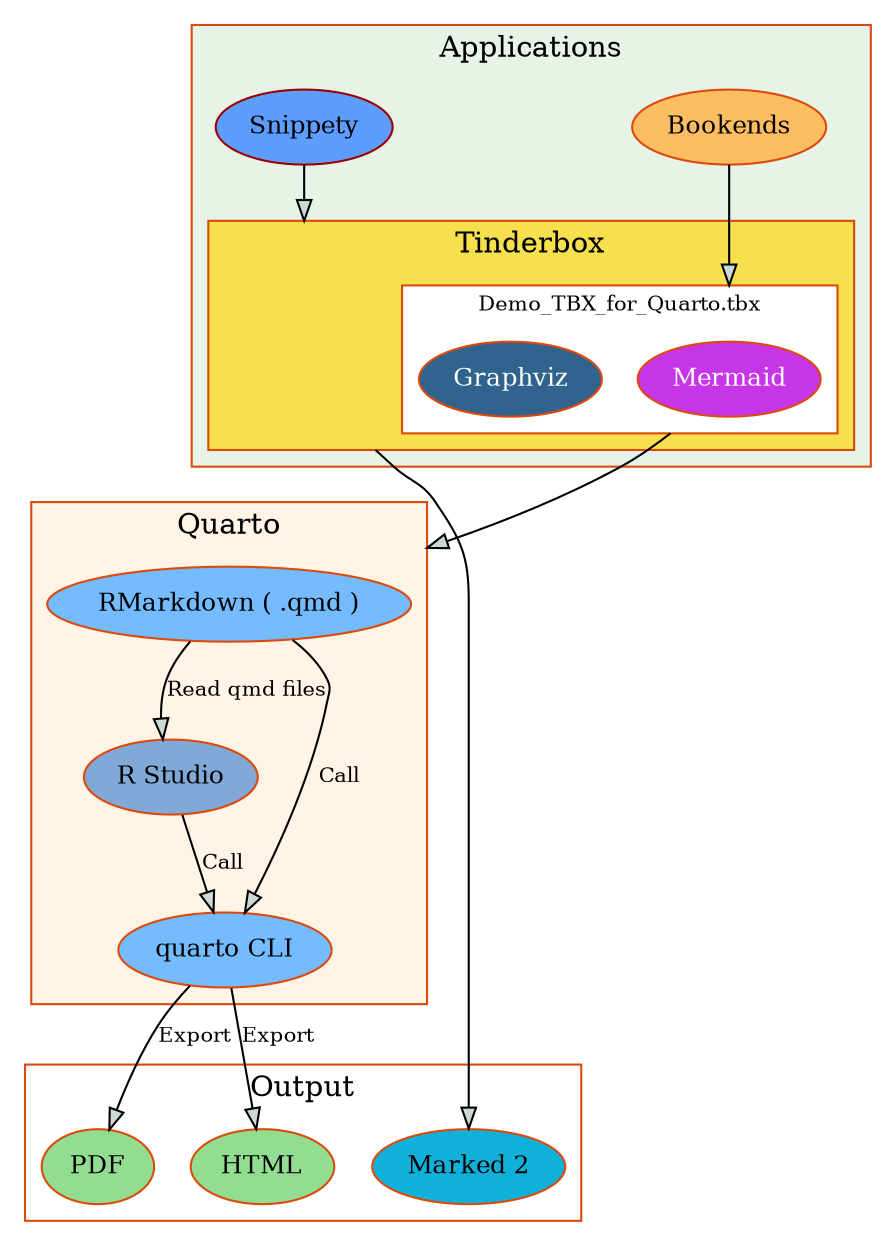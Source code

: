 digraph {
    layout=dot
    compound=true
    graph [charset = "UTF-8" splines = "spline" ];
subgraph cluster_A{
                label="Applications"
                spline="curved"
                color="#dc490b"
                penwidth="1"
                style="filled"
                fillcolor="#e7f3e7"
                fontcolor="#000000"
                fontsize="14"
        A B 

        subgraph cluster_B{
                    label="Tinderbox"
                    color="#dc490b"
                    penwidth="1"
                    style="filled"
                    fillcolor="#f6e04d"
                    fontcolor="#000000"
                    fontsize="14"
                    URL="https://www.eastgate.com/Tinderbox/"
        C 

        subgraph cluster_C{
                        label="Demo_TBX_for_Quarto.tbx"
                        color="#dc490b"
                        penwidth="1"
                        style="filled"
                        fillcolor="#ffffff"
                        fontcolor="#000000"
                        fontsize="10"
                        URL="https://github.com/fryagbye/tinderboxwithquarto"
        D E 
}

}

}

subgraph cluster_D{
                label="Quarto"
                color="#dc490b"
                penwidth="1"
                style="filled"
                fillcolor="#fff4e6"
                fontcolor="#000000"
                fontsize="14"
        F G H 
}

subgraph cluster_E{
                label="Output"
                color="#dc490b"
                penwidth="1"
                style="filled"
                fillcolor="#ffffff"
                fontcolor="#000000"
                fontsize="14"
        I J K 
}


A [ style="filled"  label="Bookends" colorscheme="Blues8", color="#dc490b", penwidth="1", fillcolor="#fcbd63", fontcolor="#000000", fontsize="12", URL="https://www.sonnysoftware.com/bookends-for-mac"]
B [ style="filled"  label="Snippety" colorscheme="Blues8", color="#990000", penwidth="1", fillcolor="#5c9dfe", fontcolor="#000000", fontsize="12", URL="https://snippety.app/"]
C [ style="invis"  label="dummy" colorscheme="Blues8", color="#dc490b", penwidth="1", fillcolor="#ffffff", fontcolor="#000000", fontsize="12"]
D [ style="filled"  label="Mermaid" colorscheme="Blues8", color="#dc490b", penwidth="1", fillcolor="#c735e9", fontcolor="#ffffff", fontsize="12", URL="https://mermaid.js.org/"]
E [ style="filled"  label="Graphviz" colorscheme="Blues8", color="#dc490b", penwidth="1", fillcolor="#30638d", fontcolor="#ffffff", fontsize="12", URL="https://graphviz.org/"]
F [ style="filled"  label="R Studio" colorscheme="Blues8", color="#dc490b", penwidth="1", fillcolor="#80a9d7", fontcolor="#000000", fontsize="12", URL="https://posit.co/products/open-source/rstudio/"]
G [ style="filled"  label="RMarkdown ( .qmd )" colorscheme="Blues8", color="#dc490b", penwidth="1", fillcolor="#74bbff", fontcolor="#000000", fontsize="12"]
H [ style="filled"  label="quarto CLI" colorscheme="Blues8", color="#dc490b", penwidth="1", fillcolor="#74bbff", fontcolor="#000000", fontsize="12", URL="https://quarto.org/"]
I [ style="filled"  label="PDF" colorscheme="Blues8", color="#dc490b", penwidth="1", fillcolor="#93dd93", fontcolor="#000000", fontsize="12"]
J [ style="filled"  label="HTML" colorscheme="Blues8", color="#dc490b", penwidth="1", fillcolor="#93dd93", fontcolor="#000000", fontsize="12"]
K [ style="filled"  label="Marked 2" colorscheme="Blues8", color="#dc490b", penwidth="1", fillcolor="#0fb1da", fontcolor="#000000", fontsize="12", URL="https://marked2app.com/"]

A -> D [fillcolor="#cbd9d7" fontcolor="#000000" fontsize="10" labelfloat="false" penwidth="1" lhead = "cluster_C" ltail = "cluster_A" ]
B -> C [fillcolor="#cbd9d7" fontcolor="#000000" fontsize="10" labelfloat="false" penwidth="1" lhead = "cluster_B" ]
C -> K [fillcolor="#cbd9d7" fontcolor="#000000" fontsize="10" labelfloat="false" penwidth="1" ltail = "cluster_B" ]
D -> G [fillcolor="#cbd9d7" fontcolor="#000000" fontsize="10" labelfloat="false" penwidth="1" lhead = "cluster_D" ltail = "cluster_C" ]
F -> H [label = "Call" fillcolor="#cbd9d7" fontcolor="#000000" fontsize="10" labelfloat="false" penwidth="1" ]
G -> F [label = "Read qmd files" fillcolor="#cbd9d7" fontcolor="#000000" fontsize="10" labelfloat="false" penwidth="1" ]
G -> H [label = "Call" fillcolor="#cbd9d7" fontcolor="#000000" fontsize="10" labelfloat="false" penwidth="1" ]
H -> I [label = "Export" fillcolor="#cbd9d7" fontcolor="#000000" fontsize="10" labelfloat="false" penwidth="1" ]
H -> J [label = "Export" fillcolor="#cbd9d7" fontcolor="#000000" fontsize="10" labelfloat="false" penwidth="1" ]
}
